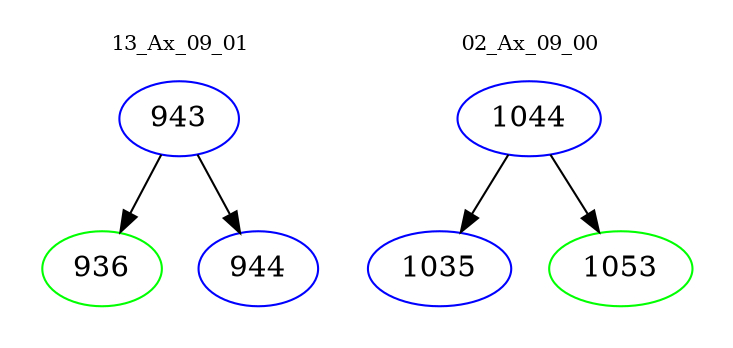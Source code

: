 digraph{
subgraph cluster_0 {
color = white
label = "13_Ax_09_01";
fontsize=10;
T0_943 [label="943", color="blue"]
T0_943 -> T0_936 [color="black"]
T0_936 [label="936", color="green"]
T0_943 -> T0_944 [color="black"]
T0_944 [label="944", color="blue"]
}
subgraph cluster_1 {
color = white
label = "02_Ax_09_00";
fontsize=10;
T1_1044 [label="1044", color="blue"]
T1_1044 -> T1_1035 [color="black"]
T1_1035 [label="1035", color="blue"]
T1_1044 -> T1_1053 [color="black"]
T1_1053 [label="1053", color="green"]
}
}

